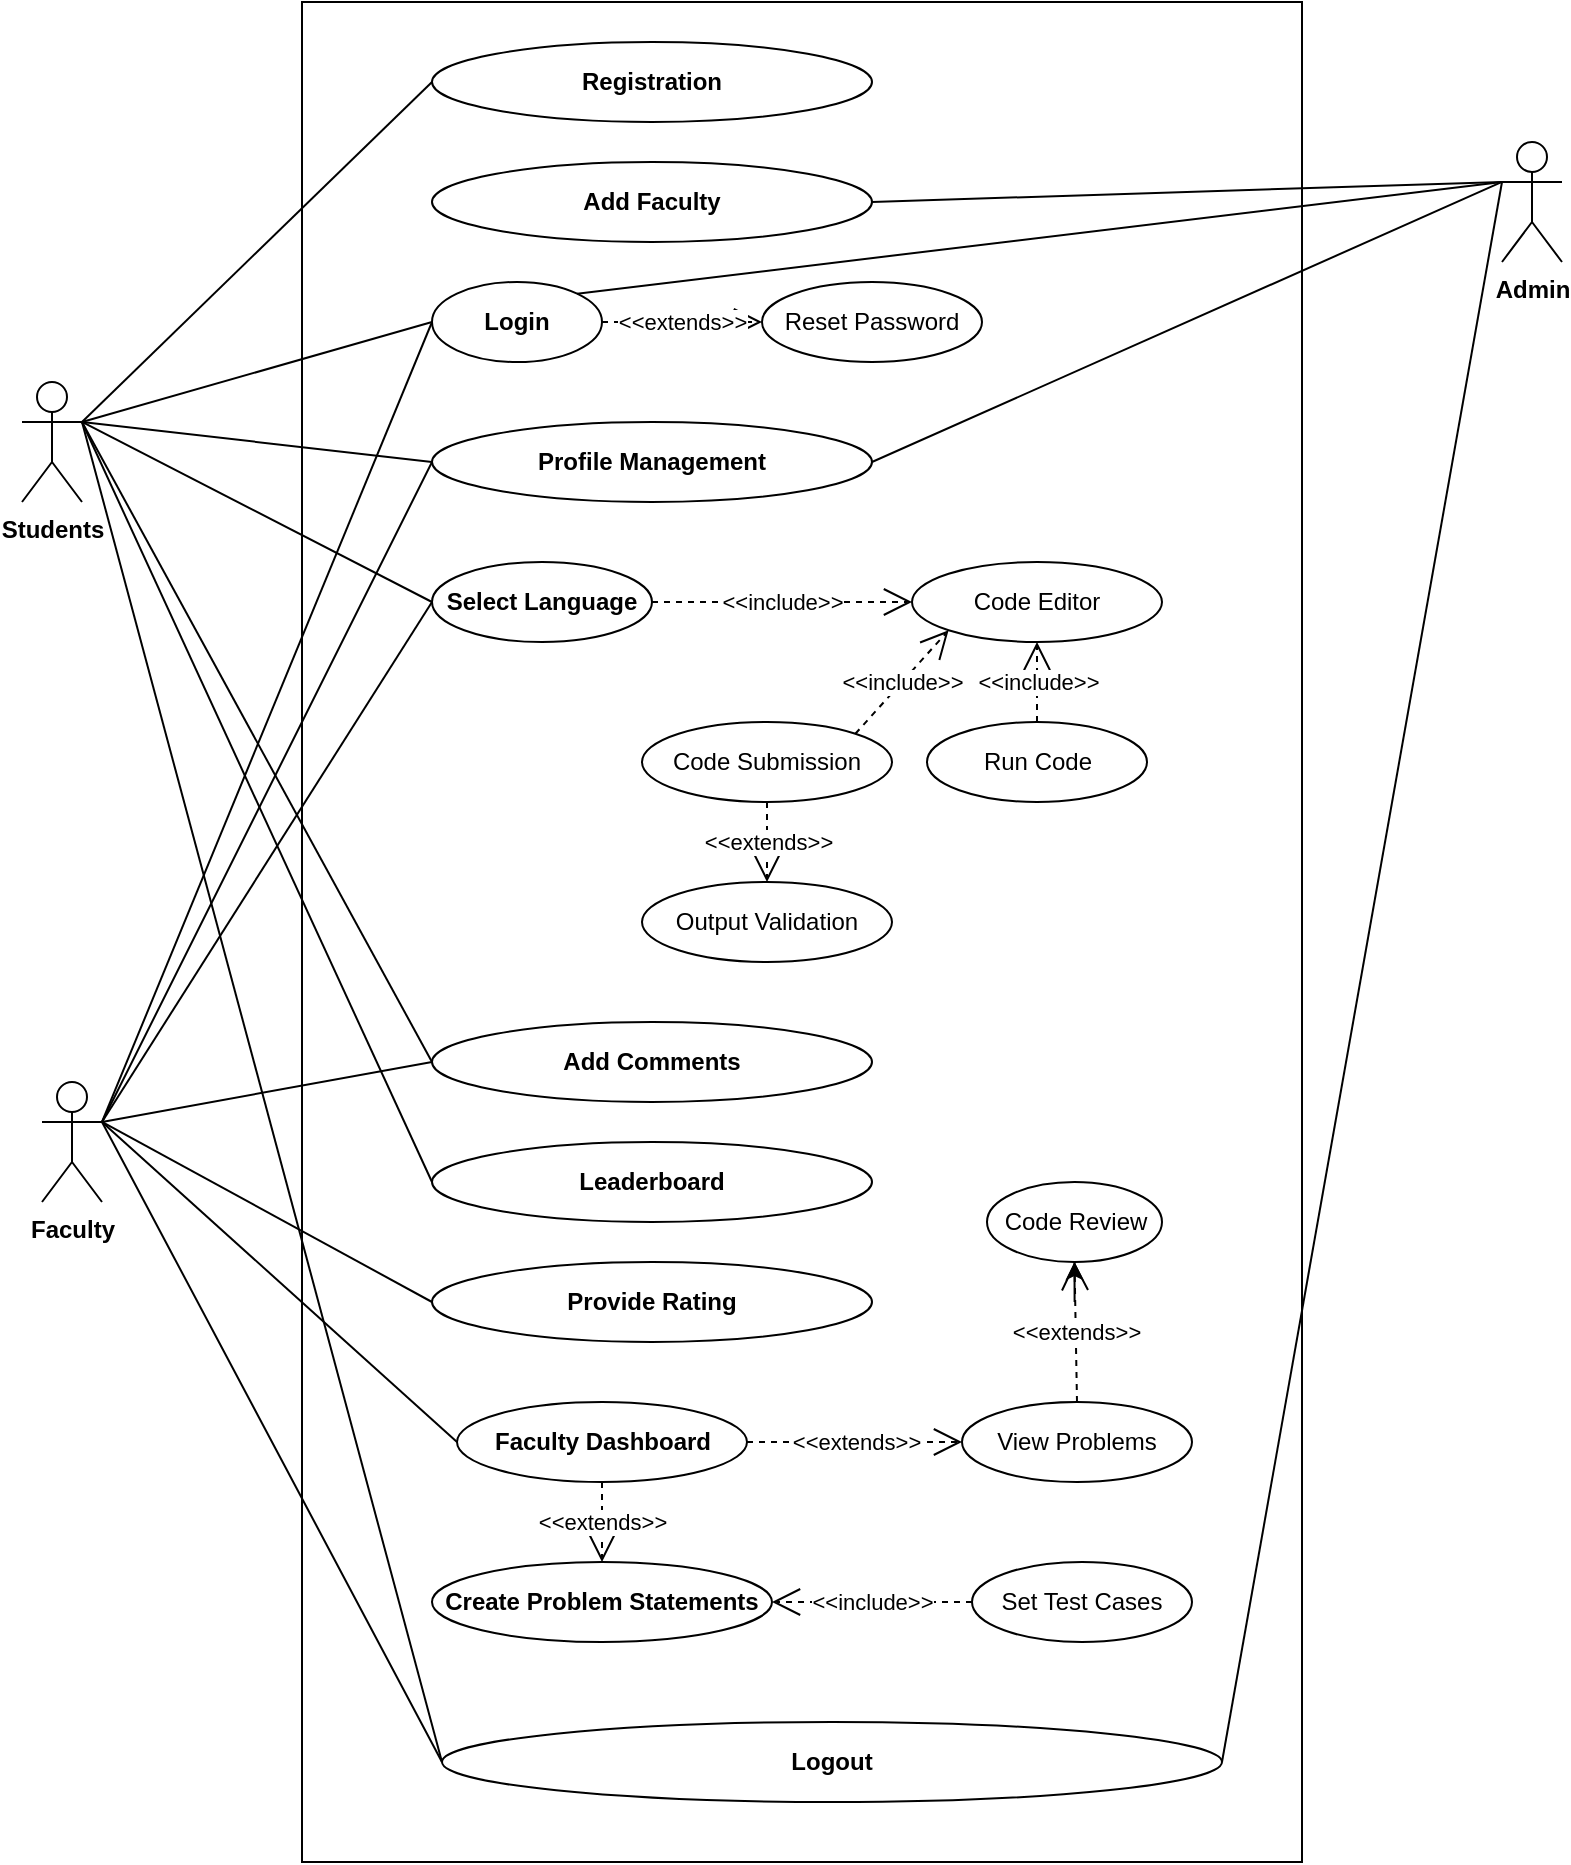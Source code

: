 <mxfile version="26.0.11">
  <diagram name="Page-1" id="Ym-7CWolg3t1REGG6daP">
    <mxGraphModel dx="1434" dy="824" grid="1" gridSize="10" guides="1" tooltips="1" connect="1" arrows="1" fold="1" page="1" pageScale="1" pageWidth="850" pageHeight="1100" math="0" shadow="0">
      <root>
        <mxCell id="0" />
        <mxCell id="1" parent="0" />
        <mxCell id="5WP1wugaEQEnVHBX-fIG-2" value="" style="rounded=0;whiteSpace=wrap;html=1;" vertex="1" parent="1">
          <mxGeometry x="330" y="100" width="500" height="930" as="geometry" />
        </mxCell>
        <mxCell id="5WP1wugaEQEnVHBX-fIG-3" value="&lt;b&gt;Registration&lt;/b&gt;" style="ellipse;whiteSpace=wrap;html=1;" vertex="1" parent="1">
          <mxGeometry x="395" y="120" width="220" height="40" as="geometry" />
        </mxCell>
        <mxCell id="5WP1wugaEQEnVHBX-fIG-4" value="&lt;b&gt;Students&lt;/b&gt;" style="shape=umlActor;verticalLabelPosition=bottom;verticalAlign=top;html=1;outlineConnect=0;" vertex="1" parent="1">
          <mxGeometry x="190" y="290" width="30" height="60" as="geometry" />
        </mxCell>
        <mxCell id="5WP1wugaEQEnVHBX-fIG-5" value="&lt;b&gt;Faculty&lt;/b&gt;" style="shape=umlActor;verticalLabelPosition=bottom;verticalAlign=top;html=1;outlineConnect=0;" vertex="1" parent="1">
          <mxGeometry x="200" y="640" width="30" height="60" as="geometry" />
        </mxCell>
        <mxCell id="5WP1wugaEQEnVHBX-fIG-6" value="&lt;b&gt;Admin&lt;/b&gt;" style="shape=umlActor;verticalLabelPosition=bottom;verticalAlign=top;html=1;outlineConnect=0;" vertex="1" parent="1">
          <mxGeometry x="930" y="170" width="30" height="60" as="geometry" />
        </mxCell>
        <mxCell id="5WP1wugaEQEnVHBX-fIG-11" value="&lt;b&gt;Logout&lt;/b&gt;" style="ellipse;whiteSpace=wrap;html=1;" vertex="1" parent="1">
          <mxGeometry x="400" y="960" width="390" height="40" as="geometry" />
        </mxCell>
        <mxCell id="5WP1wugaEQEnVHBX-fIG-13" value="&lt;b&gt;Profile Management&lt;/b&gt;" style="ellipse;whiteSpace=wrap;html=1;" vertex="1" parent="1">
          <mxGeometry x="395" y="310" width="220" height="40" as="geometry" />
        </mxCell>
        <mxCell id="5WP1wugaEQEnVHBX-fIG-14" value="Code Review" style="ellipse;whiteSpace=wrap;html=1;" vertex="1" parent="1">
          <mxGeometry x="672.5" y="690" width="87.5" height="40" as="geometry" />
        </mxCell>
        <mxCell id="5WP1wugaEQEnVHBX-fIG-15" value="&lt;b&gt;Faculty Dashboard&lt;/b&gt;" style="ellipse;whiteSpace=wrap;html=1;" vertex="1" parent="1">
          <mxGeometry x="407.5" y="800" width="145" height="40" as="geometry" />
        </mxCell>
        <mxCell id="5WP1wugaEQEnVHBX-fIG-16" value="Set Test Cases" style="ellipse;whiteSpace=wrap;html=1;" vertex="1" parent="1">
          <mxGeometry x="665" y="880" width="110" height="40" as="geometry" />
        </mxCell>
        <mxCell id="5WP1wugaEQEnVHBX-fIG-17" value="&lt;b&gt;Add Faculty&lt;/b&gt;" style="ellipse;whiteSpace=wrap;html=1;" vertex="1" parent="1">
          <mxGeometry x="395" y="180" width="220" height="40" as="geometry" />
        </mxCell>
        <mxCell id="5WP1wugaEQEnVHBX-fIG-18" value="&lt;b&gt;Login&lt;/b&gt;" style="ellipse;whiteSpace=wrap;html=1;" vertex="1" parent="1">
          <mxGeometry x="395" y="240" width="85" height="40" as="geometry" />
        </mxCell>
        <mxCell id="5WP1wugaEQEnVHBX-fIG-19" value="Reset Password" style="ellipse;whiteSpace=wrap;html=1;" vertex="1" parent="1">
          <mxGeometry x="560" y="240" width="110" height="40" as="geometry" />
        </mxCell>
        <mxCell id="5WP1wugaEQEnVHBX-fIG-20" value="&lt;b&gt;Select Language&lt;/b&gt;" style="ellipse;whiteSpace=wrap;html=1;" vertex="1" parent="1">
          <mxGeometry x="395" y="380" width="110" height="40" as="geometry" />
        </mxCell>
        <mxCell id="5WP1wugaEQEnVHBX-fIG-21" value="Code Editor" style="ellipse;whiteSpace=wrap;html=1;" vertex="1" parent="1">
          <mxGeometry x="635" y="380" width="125" height="40" as="geometry" />
        </mxCell>
        <mxCell id="5WP1wugaEQEnVHBX-fIG-22" value="Output Validation" style="ellipse;whiteSpace=wrap;html=1;" vertex="1" parent="1">
          <mxGeometry x="500" y="540" width="125" height="40" as="geometry" />
        </mxCell>
        <mxCell id="5WP1wugaEQEnVHBX-fIG-23" value="Run Code" style="ellipse;whiteSpace=wrap;html=1;" vertex="1" parent="1">
          <mxGeometry x="642.5" y="460" width="110" height="40" as="geometry" />
        </mxCell>
        <mxCell id="5WP1wugaEQEnVHBX-fIG-24" value="Code Submission" style="ellipse;whiteSpace=wrap;html=1;" vertex="1" parent="1">
          <mxGeometry x="500" y="460" width="125" height="40" as="geometry" />
        </mxCell>
        <mxCell id="5WP1wugaEQEnVHBX-fIG-25" value="&lt;b&gt;Add Comments&lt;/b&gt;" style="ellipse;whiteSpace=wrap;html=1;" vertex="1" parent="1">
          <mxGeometry x="395" y="610" width="220" height="40" as="geometry" />
        </mxCell>
        <mxCell id="5WP1wugaEQEnVHBX-fIG-26" value="&lt;b&gt;Leaderboard&lt;/b&gt;" style="ellipse;whiteSpace=wrap;html=1;" vertex="1" parent="1">
          <mxGeometry x="395" y="670" width="220" height="40" as="geometry" />
        </mxCell>
        <mxCell id="5WP1wugaEQEnVHBX-fIG-27" value="&lt;b&gt;Provide Rating&lt;/b&gt;" style="ellipse;whiteSpace=wrap;html=1;" vertex="1" parent="1">
          <mxGeometry x="395" y="730" width="220" height="40" as="geometry" />
        </mxCell>
        <mxCell id="5WP1wugaEQEnVHBX-fIG-28" value="&lt;b&gt;Create Problem Statements&lt;/b&gt;" style="ellipse;whiteSpace=wrap;html=1;" vertex="1" parent="1">
          <mxGeometry x="395" y="880" width="170" height="40" as="geometry" />
        </mxCell>
        <mxCell id="5WP1wugaEQEnVHBX-fIG-29" value="View Problems" style="ellipse;whiteSpace=wrap;html=1;" vertex="1" parent="1">
          <mxGeometry x="660" y="800" width="115" height="40" as="geometry" />
        </mxCell>
        <mxCell id="5WP1wugaEQEnVHBX-fIG-31" value="&amp;lt;&amp;lt;extends&amp;gt;&amp;gt;" style="endArrow=open;endSize=12;dashed=1;html=1;rounded=0;entryX=0;entryY=0.5;entryDx=0;entryDy=0;exitX=1;exitY=0.5;exitDx=0;exitDy=0;" edge="1" parent="1" source="5WP1wugaEQEnVHBX-fIG-18" target="5WP1wugaEQEnVHBX-fIG-19">
          <mxGeometry width="160" relative="1" as="geometry">
            <mxPoint x="610" y="320" as="sourcePoint" />
            <mxPoint x="770" y="320" as="targetPoint" />
          </mxGeometry>
        </mxCell>
        <mxCell id="5WP1wugaEQEnVHBX-fIG-32" value="&amp;lt;&amp;lt;include&amp;gt;&amp;gt;" style="endArrow=open;endSize=12;dashed=1;html=1;rounded=0;entryX=0;entryY=0.5;entryDx=0;entryDy=0;exitX=1;exitY=0.5;exitDx=0;exitDy=0;" edge="1" parent="1" source="5WP1wugaEQEnVHBX-fIG-20" target="5WP1wugaEQEnVHBX-fIG-21">
          <mxGeometry width="160" relative="1" as="geometry">
            <mxPoint x="510" y="450" as="sourcePoint" />
            <mxPoint x="670" y="450" as="targetPoint" />
          </mxGeometry>
        </mxCell>
        <mxCell id="5WP1wugaEQEnVHBX-fIG-33" value="&amp;lt;&amp;lt;include&amp;gt;&amp;gt;" style="endArrow=open;endSize=12;dashed=1;html=1;rounded=0;entryX=0.5;entryY=1;entryDx=0;entryDy=0;exitX=0.5;exitY=0;exitDx=0;exitDy=0;" edge="1" parent="1" source="5WP1wugaEQEnVHBX-fIG-23" target="5WP1wugaEQEnVHBX-fIG-21">
          <mxGeometry width="160" relative="1" as="geometry">
            <mxPoint x="570" y="540" as="sourcePoint" />
            <mxPoint x="730" y="540" as="targetPoint" />
          </mxGeometry>
        </mxCell>
        <mxCell id="5WP1wugaEQEnVHBX-fIG-34" value="&amp;lt;&amp;lt;include&amp;gt;&amp;gt;" style="endArrow=open;endSize=12;dashed=1;html=1;rounded=0;exitX=1;exitY=0;exitDx=0;exitDy=0;entryX=0;entryY=1;entryDx=0;entryDy=0;" edge="1" parent="1" source="5WP1wugaEQEnVHBX-fIG-24" target="5WP1wugaEQEnVHBX-fIG-21">
          <mxGeometry width="160" relative="1" as="geometry">
            <mxPoint x="720" y="360" as="sourcePoint" />
            <mxPoint x="698" y="380" as="targetPoint" />
          </mxGeometry>
        </mxCell>
        <mxCell id="5WP1wugaEQEnVHBX-fIG-35" value="&amp;lt;&amp;lt;extends&amp;gt;&amp;gt;" style="endArrow=open;endSize=12;dashed=1;html=1;rounded=0;exitX=0.5;exitY=1;exitDx=0;exitDy=0;entryX=0.5;entryY=0;entryDx=0;entryDy=0;" edge="1" parent="1" source="5WP1wugaEQEnVHBX-fIG-24" target="5WP1wugaEQEnVHBX-fIG-22">
          <mxGeometry width="160" relative="1" as="geometry">
            <mxPoint x="460" y="520" as="sourcePoint" />
            <mxPoint x="620" y="520" as="targetPoint" />
          </mxGeometry>
        </mxCell>
        <mxCell id="5WP1wugaEQEnVHBX-fIG-36" value="&amp;lt;&amp;lt;include&amp;gt;&amp;gt;" style="endArrow=open;endSize=12;dashed=1;html=1;rounded=0;entryX=1;entryY=0.5;entryDx=0;entryDy=0;exitX=0;exitY=0.5;exitDx=0;exitDy=0;" edge="1" parent="1" source="5WP1wugaEQEnVHBX-fIG-16" target="5WP1wugaEQEnVHBX-fIG-28">
          <mxGeometry width="160" relative="1" as="geometry">
            <mxPoint x="570" y="860" as="sourcePoint" />
            <mxPoint x="730" y="860" as="targetPoint" />
          </mxGeometry>
        </mxCell>
        <mxCell id="5WP1wugaEQEnVHBX-fIG-37" value="&amp;lt;&amp;lt;extends&amp;gt;&amp;gt;" style="endArrow=open;endSize=12;dashed=1;html=1;rounded=0;entryX=0.5;entryY=0;entryDx=0;entryDy=0;exitX=0.5;exitY=1;exitDx=0;exitDy=0;" edge="1" parent="1" source="5WP1wugaEQEnVHBX-fIG-15" target="5WP1wugaEQEnVHBX-fIG-28">
          <mxGeometry width="160" relative="1" as="geometry">
            <mxPoint x="490" y="950" as="sourcePoint" />
            <mxPoint x="720" y="890" as="targetPoint" />
          </mxGeometry>
        </mxCell>
        <mxCell id="5WP1wugaEQEnVHBX-fIG-38" value="&amp;lt;&amp;lt;extends&amp;gt;&amp;gt;" style="endArrow=open;endSize=12;dashed=1;html=1;rounded=0;entryX=0;entryY=0.5;entryDx=0;entryDy=0;exitX=1;exitY=0.5;exitDx=0;exitDy=0;" edge="1" parent="1" source="5WP1wugaEQEnVHBX-fIG-15" target="5WP1wugaEQEnVHBX-fIG-29">
          <mxGeometry width="160" relative="1" as="geometry">
            <mxPoint x="550" y="860" as="sourcePoint" />
            <mxPoint x="710" y="860" as="targetPoint" />
          </mxGeometry>
        </mxCell>
        <mxCell id="5WP1wugaEQEnVHBX-fIG-39" value="&amp;lt;&amp;lt;extends&amp;gt;&amp;gt;" style="endArrow=open;endSize=12;dashed=1;html=1;rounded=0;entryX=0.5;entryY=1;entryDx=0;entryDy=0;exitX=0.5;exitY=0;exitDx=0;exitDy=0;" edge="1" parent="1" source="5WP1wugaEQEnVHBX-fIG-29" target="5WP1wugaEQEnVHBX-fIG-14">
          <mxGeometry width="160" relative="1" as="geometry">
            <mxPoint x="650" y="760" as="sourcePoint" />
            <mxPoint x="810" y="760" as="targetPoint" />
          </mxGeometry>
        </mxCell>
        <mxCell id="5WP1wugaEQEnVHBX-fIG-40" value="" style="endArrow=none;html=1;rounded=0;entryX=0;entryY=0.5;entryDx=0;entryDy=0;exitX=1;exitY=0.333;exitDx=0;exitDy=0;exitPerimeter=0;" edge="1" parent="1" source="5WP1wugaEQEnVHBX-fIG-4" target="5WP1wugaEQEnVHBX-fIG-3">
          <mxGeometry width="50" height="50" relative="1" as="geometry">
            <mxPoint x="200" y="260" as="sourcePoint" />
            <mxPoint x="250" y="210" as="targetPoint" />
          </mxGeometry>
        </mxCell>
        <mxCell id="5WP1wugaEQEnVHBX-fIG-41" value="" style="endArrow=none;html=1;rounded=0;exitX=1;exitY=0.5;exitDx=0;exitDy=0;entryX=0;entryY=0.333;entryDx=0;entryDy=0;entryPerimeter=0;" edge="1" parent="1" source="5WP1wugaEQEnVHBX-fIG-17" target="5WP1wugaEQEnVHBX-fIG-6">
          <mxGeometry width="50" height="50" relative="1" as="geometry">
            <mxPoint x="870" y="250" as="sourcePoint" />
            <mxPoint x="920" y="200" as="targetPoint" />
          </mxGeometry>
        </mxCell>
        <mxCell id="5WP1wugaEQEnVHBX-fIG-43" value="" style="endArrow=none;html=1;rounded=0;entryX=0;entryY=0.5;entryDx=0;entryDy=0;exitX=1;exitY=0.333;exitDx=0;exitDy=0;exitPerimeter=0;" edge="1" parent="1" source="5WP1wugaEQEnVHBX-fIG-4" target="5WP1wugaEQEnVHBX-fIG-18">
          <mxGeometry width="50" height="50" relative="1" as="geometry">
            <mxPoint x="220" y="480" as="sourcePoint" />
            <mxPoint x="270" y="430" as="targetPoint" />
          </mxGeometry>
        </mxCell>
        <mxCell id="5WP1wugaEQEnVHBX-fIG-44" value="" style="endArrow=none;html=1;rounded=0;exitX=1;exitY=0;exitDx=0;exitDy=0;" edge="1" parent="1" source="5WP1wugaEQEnVHBX-fIG-18">
          <mxGeometry width="50" height="50" relative="1" as="geometry">
            <mxPoint x="860" y="360" as="sourcePoint" />
            <mxPoint x="930" y="190" as="targetPoint" />
          </mxGeometry>
        </mxCell>
        <mxCell id="5WP1wugaEQEnVHBX-fIG-45" value="" style="endArrow=none;html=1;rounded=0;entryX=0;entryY=0.5;entryDx=0;entryDy=0;exitX=1;exitY=0.333;exitDx=0;exitDy=0;exitPerimeter=0;" edge="1" parent="1" source="5WP1wugaEQEnVHBX-fIG-5" target="5WP1wugaEQEnVHBX-fIG-18">
          <mxGeometry width="50" height="50" relative="1" as="geometry">
            <mxPoint x="240" y="510" as="sourcePoint" />
            <mxPoint x="290" y="460" as="targetPoint" />
          </mxGeometry>
        </mxCell>
        <mxCell id="5WP1wugaEQEnVHBX-fIG-46" value="" style="endArrow=none;html=1;rounded=0;entryX=0;entryY=0.5;entryDx=0;entryDy=0;exitX=1;exitY=0.333;exitDx=0;exitDy=0;exitPerimeter=0;" edge="1" parent="1" source="5WP1wugaEQEnVHBX-fIG-4" target="5WP1wugaEQEnVHBX-fIG-13">
          <mxGeometry width="50" height="50" relative="1" as="geometry">
            <mxPoint x="230" y="470" as="sourcePoint" />
            <mxPoint x="280" y="420" as="targetPoint" />
          </mxGeometry>
        </mxCell>
        <mxCell id="5WP1wugaEQEnVHBX-fIG-47" value="" style="endArrow=none;html=1;rounded=0;entryX=0;entryY=0.5;entryDx=0;entryDy=0;exitX=1;exitY=0.333;exitDx=0;exitDy=0;exitPerimeter=0;" edge="1" parent="1" source="5WP1wugaEQEnVHBX-fIG-5" target="5WP1wugaEQEnVHBX-fIG-13">
          <mxGeometry width="50" height="50" relative="1" as="geometry">
            <mxPoint x="220" y="520" as="sourcePoint" />
            <mxPoint x="270" y="470" as="targetPoint" />
          </mxGeometry>
        </mxCell>
        <mxCell id="5WP1wugaEQEnVHBX-fIG-48" value="" style="endArrow=none;html=1;rounded=0;entryX=0;entryY=0.333;entryDx=0;entryDy=0;entryPerimeter=0;exitX=1;exitY=0.5;exitDx=0;exitDy=0;" edge="1" parent="1" source="5WP1wugaEQEnVHBX-fIG-13" target="5WP1wugaEQEnVHBX-fIG-6">
          <mxGeometry width="50" height="50" relative="1" as="geometry">
            <mxPoint x="800" y="290" as="sourcePoint" />
            <mxPoint x="850" y="240" as="targetPoint" />
          </mxGeometry>
        </mxCell>
        <mxCell id="5WP1wugaEQEnVHBX-fIG-51" value="" style="endArrow=none;html=1;rounded=0;entryX=0;entryY=0.5;entryDx=0;entryDy=0;exitX=1;exitY=0.333;exitDx=0;exitDy=0;exitPerimeter=0;" edge="1" parent="1" source="5WP1wugaEQEnVHBX-fIG-5" target="5WP1wugaEQEnVHBX-fIG-20">
          <mxGeometry width="50" height="50" relative="1" as="geometry">
            <mxPoint x="220" y="610" as="sourcePoint" />
            <mxPoint x="220" y="420" as="targetPoint" />
          </mxGeometry>
        </mxCell>
        <mxCell id="5WP1wugaEQEnVHBX-fIG-52" value="" style="endArrow=none;html=1;rounded=0;entryX=0;entryY=0.5;entryDx=0;entryDy=0;exitX=1;exitY=0.333;exitDx=0;exitDy=0;exitPerimeter=0;" edge="1" parent="1" source="5WP1wugaEQEnVHBX-fIG-4" target="5WP1wugaEQEnVHBX-fIG-20">
          <mxGeometry width="50" height="50" relative="1" as="geometry">
            <mxPoint x="180" y="480" as="sourcePoint" />
            <mxPoint x="230" y="430" as="targetPoint" />
          </mxGeometry>
        </mxCell>
        <mxCell id="5WP1wugaEQEnVHBX-fIG-54" value="" style="endArrow=none;html=1;rounded=0;entryX=0;entryY=0.5;entryDx=0;entryDy=0;exitX=1;exitY=0.333;exitDx=0;exitDy=0;exitPerimeter=0;" edge="1" parent="1" source="5WP1wugaEQEnVHBX-fIG-4" target="5WP1wugaEQEnVHBX-fIG-25">
          <mxGeometry width="50" height="50" relative="1" as="geometry">
            <mxPoint x="230" y="310" as="sourcePoint" />
            <mxPoint x="220" y="450" as="targetPoint" />
          </mxGeometry>
        </mxCell>
        <mxCell id="5WP1wugaEQEnVHBX-fIG-55" value="" style="endArrow=none;html=1;rounded=0;entryX=0;entryY=0.5;entryDx=0;entryDy=0;exitX=1;exitY=0.333;exitDx=0;exitDy=0;exitPerimeter=0;" edge="1" parent="1" source="5WP1wugaEQEnVHBX-fIG-5" target="5WP1wugaEQEnVHBX-fIG-25">
          <mxGeometry width="50" height="50" relative="1" as="geometry">
            <mxPoint x="90" y="570" as="sourcePoint" />
            <mxPoint x="140" y="520" as="targetPoint" />
          </mxGeometry>
        </mxCell>
        <mxCell id="5WP1wugaEQEnVHBX-fIG-56" value="" style="endArrow=none;html=1;rounded=0;exitX=1;exitY=0.333;exitDx=0;exitDy=0;exitPerimeter=0;entryX=0;entryY=0.5;entryDx=0;entryDy=0;" edge="1" parent="1" source="5WP1wugaEQEnVHBX-fIG-4" target="5WP1wugaEQEnVHBX-fIG-26">
          <mxGeometry width="50" height="50" relative="1" as="geometry">
            <mxPoint x="130" y="530" as="sourcePoint" />
            <mxPoint x="180" y="480" as="targetPoint" />
          </mxGeometry>
        </mxCell>
        <mxCell id="5WP1wugaEQEnVHBX-fIG-57" value="" style="endArrow=none;html=1;rounded=0;entryX=0;entryY=0.5;entryDx=0;entryDy=0;exitX=1;exitY=0.333;exitDx=0;exitDy=0;exitPerimeter=0;" edge="1" parent="1" source="5WP1wugaEQEnVHBX-fIG-5" target="5WP1wugaEQEnVHBX-fIG-27">
          <mxGeometry width="50" height="50" relative="1" as="geometry">
            <mxPoint x="210" y="840" as="sourcePoint" />
            <mxPoint x="260" y="790" as="targetPoint" />
          </mxGeometry>
        </mxCell>
        <mxCell id="5WP1wugaEQEnVHBX-fIG-58" style="edgeStyle=orthogonalEdgeStyle;rounded=0;orthogonalLoop=1;jettySize=auto;html=1;exitX=0.5;exitY=1;exitDx=0;exitDy=0;" edge="1" parent="1" source="5WP1wugaEQEnVHBX-fIG-14" target="5WP1wugaEQEnVHBX-fIG-14">
          <mxGeometry relative="1" as="geometry" />
        </mxCell>
        <mxCell id="5WP1wugaEQEnVHBX-fIG-59" value="" style="endArrow=none;html=1;rounded=0;entryX=0;entryY=0.5;entryDx=0;entryDy=0;exitX=1;exitY=0.333;exitDx=0;exitDy=0;exitPerimeter=0;" edge="1" parent="1" source="5WP1wugaEQEnVHBX-fIG-5" target="5WP1wugaEQEnVHBX-fIG-15">
          <mxGeometry width="50" height="50" relative="1" as="geometry">
            <mxPoint x="260" y="840" as="sourcePoint" />
            <mxPoint x="310" y="790" as="targetPoint" />
          </mxGeometry>
        </mxCell>
        <mxCell id="5WP1wugaEQEnVHBX-fIG-60" value="" style="endArrow=none;html=1;rounded=0;entryX=0;entryY=0.5;entryDx=0;entryDy=0;exitX=1;exitY=0.333;exitDx=0;exitDy=0;exitPerimeter=0;" edge="1" parent="1" source="5WP1wugaEQEnVHBX-fIG-5" target="5WP1wugaEQEnVHBX-fIG-11">
          <mxGeometry width="50" height="50" relative="1" as="geometry">
            <mxPoint x="240" y="910" as="sourcePoint" />
            <mxPoint x="290" y="860" as="targetPoint" />
          </mxGeometry>
        </mxCell>
        <mxCell id="5WP1wugaEQEnVHBX-fIG-61" value="" style="endArrow=none;html=1;rounded=0;entryX=0;entryY=0.5;entryDx=0;entryDy=0;exitX=1;exitY=0.333;exitDx=0;exitDy=0;exitPerimeter=0;" edge="1" parent="1" source="5WP1wugaEQEnVHBX-fIG-4" target="5WP1wugaEQEnVHBX-fIG-11">
          <mxGeometry width="50" height="50" relative="1" as="geometry">
            <mxPoint x="150" y="590" as="sourcePoint" />
            <mxPoint x="200" y="540" as="targetPoint" />
          </mxGeometry>
        </mxCell>
        <mxCell id="5WP1wugaEQEnVHBX-fIG-62" value="" style="endArrow=none;html=1;rounded=0;entryX=0;entryY=0.333;entryDx=0;entryDy=0;entryPerimeter=0;exitX=1;exitY=0.5;exitDx=0;exitDy=0;" edge="1" parent="1" source="5WP1wugaEQEnVHBX-fIG-11" target="5WP1wugaEQEnVHBX-fIG-6">
          <mxGeometry width="50" height="50" relative="1" as="geometry">
            <mxPoint x="880" y="430" as="sourcePoint" />
            <mxPoint x="930" y="380" as="targetPoint" />
          </mxGeometry>
        </mxCell>
      </root>
    </mxGraphModel>
  </diagram>
</mxfile>
